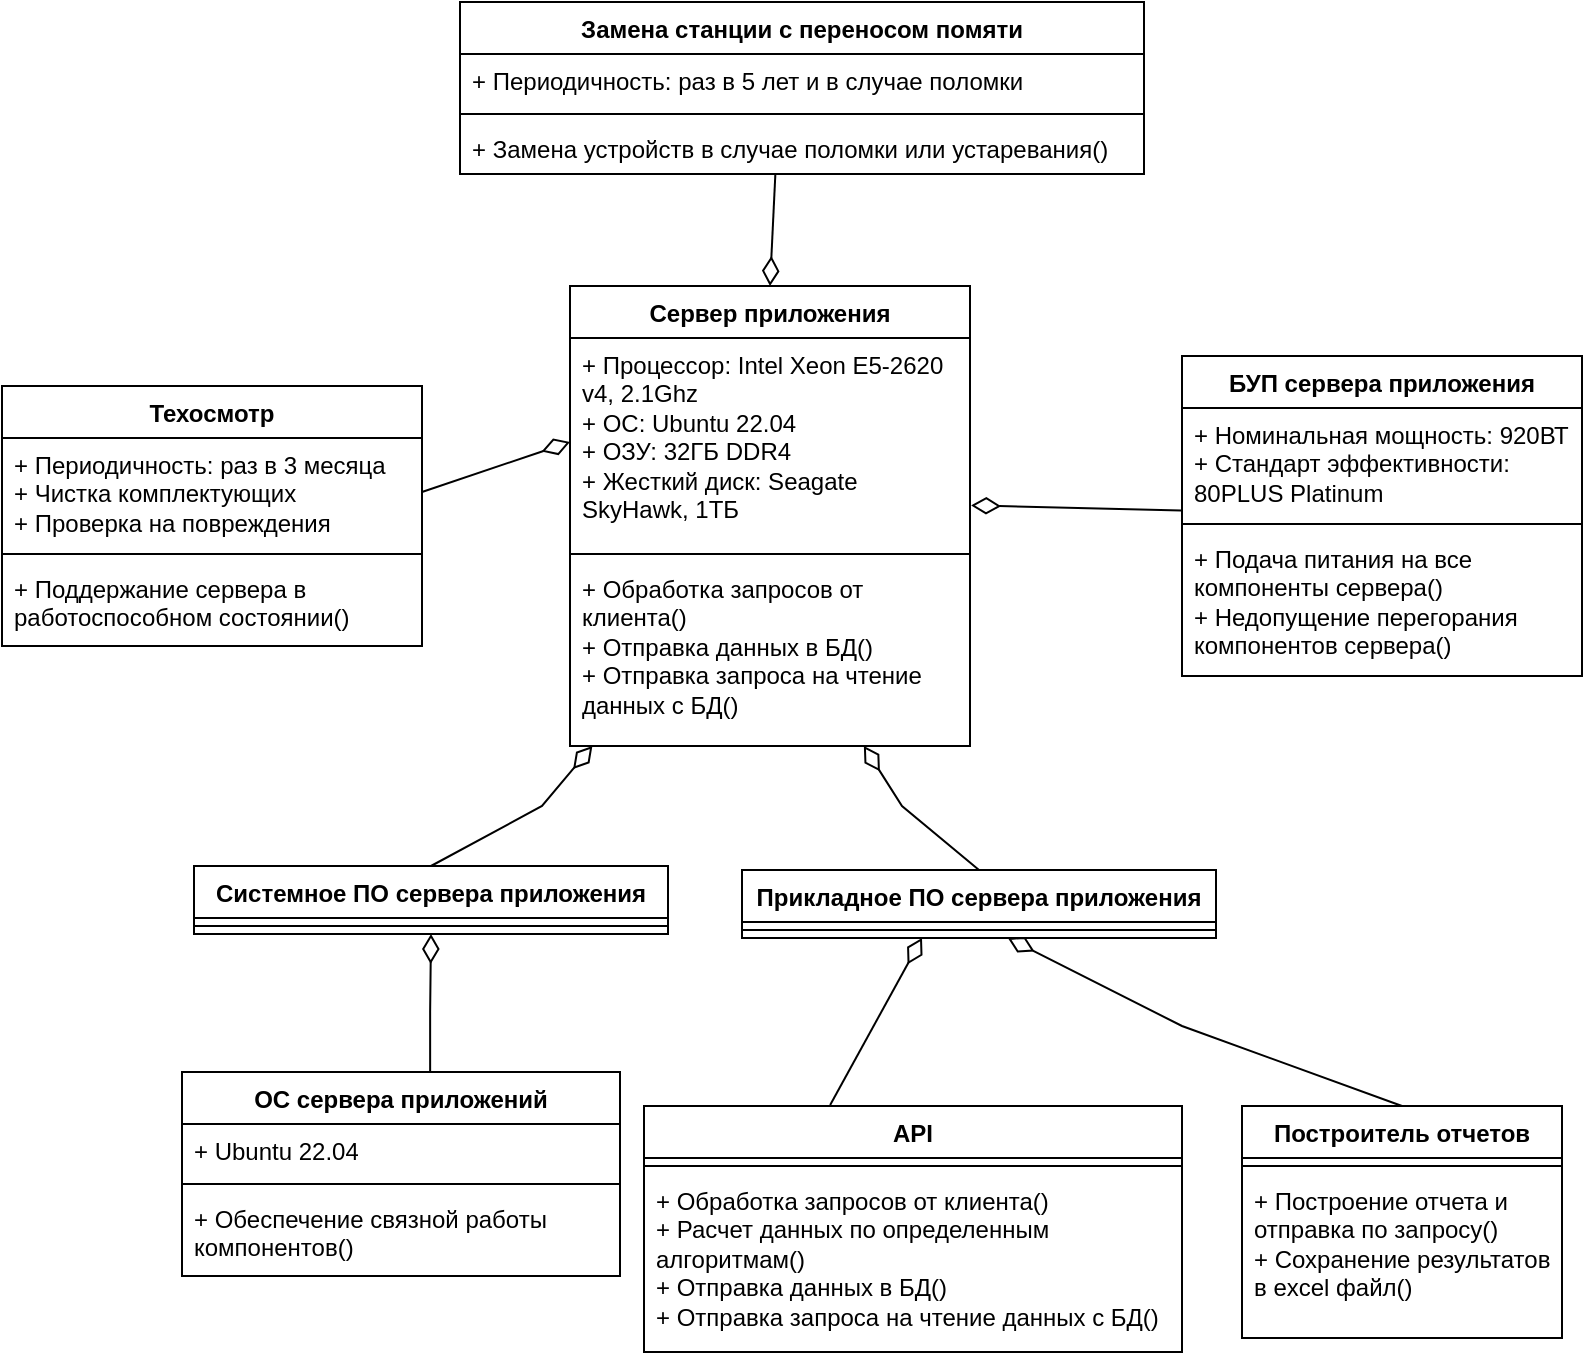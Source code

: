 <mxfile version="24.3.1" type="github">
  <diagram name="Страница — 1" id="x_ZmiwT3lmJcUMUvpO1Q">
    <mxGraphModel dx="1655" dy="909" grid="0" gridSize="10" guides="1" tooltips="1" connect="1" arrows="1" fold="1" page="1" pageScale="1" pageWidth="827" pageHeight="1169" math="0" shadow="0">
      <root>
        <mxCell id="0" />
        <mxCell id="1" parent="0" />
        <mxCell id="HpGI6_TfemV24gVL3P8E-1" value="Сервер приложения" style="swimlane;fontStyle=1;align=center;verticalAlign=top;childLayout=stackLayout;horizontal=1;startSize=26;horizontalStack=0;resizeParent=1;resizeParentMax=0;resizeLast=0;collapsible=1;marginBottom=0;whiteSpace=wrap;html=1;" vertex="1" parent="1">
          <mxGeometry x="299" y="160" width="200" height="230" as="geometry" />
        </mxCell>
        <mxCell id="HpGI6_TfemV24gVL3P8E-2" value="+ Процессор: Intel Xeon E5-2620 v4, 2.1Ghz&lt;div&gt;+ ОС: Ubuntu 22.04&lt;/div&gt;&lt;div&gt;+ ОЗУ: 32ГБ DDR4&lt;/div&gt;&lt;div&gt;+ Жесткий диск: Seagate SkyHawk, 1ТБ&lt;/div&gt;&lt;div&gt;&lt;br&gt;&lt;/div&gt;" style="text;strokeColor=none;fillColor=none;align=left;verticalAlign=top;spacingLeft=4;spacingRight=4;overflow=hidden;rotatable=0;points=[[0,0.5],[1,0.5]];portConstraint=eastwest;whiteSpace=wrap;html=1;" vertex="1" parent="HpGI6_TfemV24gVL3P8E-1">
          <mxGeometry y="26" width="200" height="104" as="geometry" />
        </mxCell>
        <mxCell id="HpGI6_TfemV24gVL3P8E-3" value="" style="line;strokeWidth=1;fillColor=none;align=left;verticalAlign=middle;spacingTop=-1;spacingLeft=3;spacingRight=3;rotatable=0;labelPosition=right;points=[];portConstraint=eastwest;strokeColor=inherit;" vertex="1" parent="HpGI6_TfemV24gVL3P8E-1">
          <mxGeometry y="130" width="200" height="8" as="geometry" />
        </mxCell>
        <mxCell id="HpGI6_TfemV24gVL3P8E-4" value="+ Обработка запросов от клиента()&lt;div&gt;+ Отправка данных в БД()&lt;/div&gt;&lt;div&gt;+ Отправка запроса на чтение данных с БД()&lt;/div&gt;" style="text;strokeColor=none;fillColor=none;align=left;verticalAlign=top;spacingLeft=4;spacingRight=4;overflow=hidden;rotatable=0;points=[[0,0.5],[1,0.5]];portConstraint=eastwest;whiteSpace=wrap;html=1;" vertex="1" parent="HpGI6_TfemV24gVL3P8E-1">
          <mxGeometry y="138" width="200" height="92" as="geometry" />
        </mxCell>
        <mxCell id="HpGI6_TfemV24gVL3P8E-5" value="Системное ПО сервера приложения" style="swimlane;fontStyle=1;align=center;verticalAlign=top;childLayout=stackLayout;horizontal=1;startSize=26;horizontalStack=0;resizeParent=1;resizeParentMax=0;resizeLast=0;collapsible=1;marginBottom=0;whiteSpace=wrap;html=1;" vertex="1" parent="1">
          <mxGeometry x="111" y="450" width="237" height="34" as="geometry" />
        </mxCell>
        <mxCell id="HpGI6_TfemV24gVL3P8E-6" value="" style="line;strokeWidth=1;fillColor=none;align=left;verticalAlign=middle;spacingTop=-1;spacingLeft=3;spacingRight=3;rotatable=0;labelPosition=right;points=[];portConstraint=eastwest;strokeColor=inherit;" vertex="1" parent="HpGI6_TfemV24gVL3P8E-5">
          <mxGeometry y="26" width="237" height="8" as="geometry" />
        </mxCell>
        <mxCell id="HpGI6_TfemV24gVL3P8E-7" value="Прикладное ПО сервера приложения" style="swimlane;fontStyle=1;align=center;verticalAlign=top;childLayout=stackLayout;horizontal=1;startSize=26;horizontalStack=0;resizeParent=1;resizeParentMax=0;resizeLast=0;collapsible=1;marginBottom=0;whiteSpace=wrap;html=1;" vertex="1" parent="1">
          <mxGeometry x="385" y="452" width="237" height="34" as="geometry" />
        </mxCell>
        <mxCell id="HpGI6_TfemV24gVL3P8E-8" value="" style="line;strokeWidth=1;fillColor=none;align=left;verticalAlign=middle;spacingTop=-1;spacingLeft=3;spacingRight=3;rotatable=0;labelPosition=right;points=[];portConstraint=eastwest;strokeColor=inherit;" vertex="1" parent="HpGI6_TfemV24gVL3P8E-7">
          <mxGeometry y="26" width="237" height="8" as="geometry" />
        </mxCell>
        <mxCell id="HpGI6_TfemV24gVL3P8E-9" value="ОС сервера приложений" style="swimlane;fontStyle=1;align=center;verticalAlign=top;childLayout=stackLayout;horizontal=1;startSize=26;horizontalStack=0;resizeParent=1;resizeParentMax=0;resizeLast=0;collapsible=1;marginBottom=0;whiteSpace=wrap;html=1;" vertex="1" parent="1">
          <mxGeometry x="105" y="553" width="219" height="102" as="geometry" />
        </mxCell>
        <mxCell id="HpGI6_TfemV24gVL3P8E-10" value="+ Ubuntu 22.04" style="text;strokeColor=none;fillColor=none;align=left;verticalAlign=top;spacingLeft=4;spacingRight=4;overflow=hidden;rotatable=0;points=[[0,0.5],[1,0.5]];portConstraint=eastwest;whiteSpace=wrap;html=1;" vertex="1" parent="HpGI6_TfemV24gVL3P8E-9">
          <mxGeometry y="26" width="219" height="26" as="geometry" />
        </mxCell>
        <mxCell id="HpGI6_TfemV24gVL3P8E-11" value="" style="line;strokeWidth=1;fillColor=none;align=left;verticalAlign=middle;spacingTop=-1;spacingLeft=3;spacingRight=3;rotatable=0;labelPosition=right;points=[];portConstraint=eastwest;strokeColor=inherit;" vertex="1" parent="HpGI6_TfemV24gVL3P8E-9">
          <mxGeometry y="52" width="219" height="8" as="geometry" />
        </mxCell>
        <mxCell id="HpGI6_TfemV24gVL3P8E-12" value="+ Обеспечение связной работы компонентов()" style="text;strokeColor=none;fillColor=none;align=left;verticalAlign=top;spacingLeft=4;spacingRight=4;overflow=hidden;rotatable=0;points=[[0,0.5],[1,0.5]];portConstraint=eastwest;whiteSpace=wrap;html=1;" vertex="1" parent="HpGI6_TfemV24gVL3P8E-9">
          <mxGeometry y="60" width="219" height="42" as="geometry" />
        </mxCell>
        <mxCell id="HpGI6_TfemV24gVL3P8E-13" value="API" style="swimlane;fontStyle=1;align=center;verticalAlign=top;childLayout=stackLayout;horizontal=1;startSize=26;horizontalStack=0;resizeParent=1;resizeParentMax=0;resizeLast=0;collapsible=1;marginBottom=0;whiteSpace=wrap;html=1;" vertex="1" parent="1">
          <mxGeometry x="336" y="570" width="269" height="123" as="geometry" />
        </mxCell>
        <mxCell id="HpGI6_TfemV24gVL3P8E-14" value="" style="line;strokeWidth=1;fillColor=none;align=left;verticalAlign=middle;spacingTop=-1;spacingLeft=3;spacingRight=3;rotatable=0;labelPosition=right;points=[];portConstraint=eastwest;strokeColor=inherit;" vertex="1" parent="HpGI6_TfemV24gVL3P8E-13">
          <mxGeometry y="26" width="269" height="8" as="geometry" />
        </mxCell>
        <mxCell id="HpGI6_TfemV24gVL3P8E-15" value="+ Обработка запросов от клиента()&lt;div&gt;+ Расчет данных по определенным алгоритмам()&lt;/div&gt;&lt;div&gt;&lt;div&gt;+ Отправка данных в БД()&lt;/div&gt;&lt;div&gt;+ Отправка запроса на чтение данных с БД()&lt;/div&gt;&lt;/div&gt;" style="text;strokeColor=none;fillColor=none;align=left;verticalAlign=top;spacingLeft=4;spacingRight=4;overflow=hidden;rotatable=0;points=[[0,0.5],[1,0.5]];portConstraint=eastwest;whiteSpace=wrap;html=1;" vertex="1" parent="HpGI6_TfemV24gVL3P8E-13">
          <mxGeometry y="34" width="269" height="89" as="geometry" />
        </mxCell>
        <mxCell id="HpGI6_TfemV24gVL3P8E-16" value="" style="endArrow=diamondThin;endFill=0;endSize=12;html=1;rounded=0;entryX=0.5;entryY=1;entryDx=0;entryDy=0;" edge="1" parent="1" target="HpGI6_TfemV24gVL3P8E-5">
          <mxGeometry width="160" relative="1" as="geometry">
            <mxPoint x="229.07" y="553" as="sourcePoint" />
            <mxPoint x="229.07" y="487" as="targetPoint" />
            <Array as="points">
              <mxPoint x="229.07" y="523" />
            </Array>
          </mxGeometry>
        </mxCell>
        <mxCell id="HpGI6_TfemV24gVL3P8E-17" value="" style="endArrow=diamondThin;endFill=0;endSize=12;html=1;rounded=0;exitX=0.346;exitY=-0.004;exitDx=0;exitDy=0;exitPerimeter=0;" edge="1" parent="1" source="HpGI6_TfemV24gVL3P8E-13">
          <mxGeometry width="160" relative="1" as="geometry">
            <mxPoint x="475" y="566" as="sourcePoint" />
            <mxPoint x="475" y="486" as="targetPoint" />
            <Array as="points" />
          </mxGeometry>
        </mxCell>
        <mxCell id="HpGI6_TfemV24gVL3P8E-18" value="Построитель отчетов" style="swimlane;fontStyle=1;align=center;verticalAlign=top;childLayout=stackLayout;horizontal=1;startSize=26;horizontalStack=0;resizeParent=1;resizeParentMax=0;resizeLast=0;collapsible=1;marginBottom=0;whiteSpace=wrap;html=1;" vertex="1" parent="1">
          <mxGeometry x="635" y="570" width="160" height="116" as="geometry" />
        </mxCell>
        <mxCell id="HpGI6_TfemV24gVL3P8E-19" value="" style="line;strokeWidth=1;fillColor=none;align=left;verticalAlign=middle;spacingTop=-1;spacingLeft=3;spacingRight=3;rotatable=0;labelPosition=right;points=[];portConstraint=eastwest;strokeColor=inherit;" vertex="1" parent="HpGI6_TfemV24gVL3P8E-18">
          <mxGeometry y="26" width="160" height="8" as="geometry" />
        </mxCell>
        <mxCell id="HpGI6_TfemV24gVL3P8E-20" value="+ Построение отчета и отправка по запросу()&lt;div&gt;+ Сохранение результатов в excel файл()&lt;/div&gt;" style="text;strokeColor=none;fillColor=none;align=left;verticalAlign=top;spacingLeft=4;spacingRight=4;overflow=hidden;rotatable=0;points=[[0,0.5],[1,0.5]];portConstraint=eastwest;whiteSpace=wrap;html=1;" vertex="1" parent="HpGI6_TfemV24gVL3P8E-18">
          <mxGeometry y="34" width="160" height="82" as="geometry" />
        </mxCell>
        <mxCell id="HpGI6_TfemV24gVL3P8E-21" value="" style="endArrow=diamondThin;endFill=0;endSize=12;html=1;rounded=0;entryX=0.5;entryY=1;entryDx=0;entryDy=0;exitX=0.5;exitY=0;exitDx=0;exitDy=0;" edge="1" parent="1" source="HpGI6_TfemV24gVL3P8E-18">
          <mxGeometry width="160" relative="1" as="geometry">
            <mxPoint x="517" y="610" as="sourcePoint" />
            <mxPoint x="517.93" y="486" as="targetPoint" />
            <Array as="points">
              <mxPoint x="605" y="530" />
            </Array>
          </mxGeometry>
        </mxCell>
        <mxCell id="HpGI6_TfemV24gVL3P8E-22" value="" style="endArrow=diamondThin;endFill=0;endSize=12;html=1;rounded=0;entryX=0.056;entryY=1;entryDx=0;entryDy=0;entryPerimeter=0;exitX=0.5;exitY=0;exitDx=0;exitDy=0;" edge="1" parent="1" source="HpGI6_TfemV24gVL3P8E-5" target="HpGI6_TfemV24gVL3P8E-4">
          <mxGeometry width="160" relative="1" as="geometry">
            <mxPoint x="255.0" y="452" as="sourcePoint" />
            <mxPoint x="255.93" y="383" as="targetPoint" />
            <Array as="points">
              <mxPoint x="285" y="420" />
            </Array>
          </mxGeometry>
        </mxCell>
        <mxCell id="HpGI6_TfemV24gVL3P8E-23" value="" style="endArrow=diamondThin;endFill=0;endSize=12;html=1;rounded=0;entryX=0.5;entryY=1;entryDx=0;entryDy=0;exitX=0.5;exitY=0;exitDx=0;exitDy=0;" edge="1" parent="1" source="HpGI6_TfemV24gVL3P8E-7">
          <mxGeometry width="160" relative="1" as="geometry">
            <mxPoint x="445.0" y="459" as="sourcePoint" />
            <mxPoint x="445.93" y="390" as="targetPoint" />
            <Array as="points">
              <mxPoint x="465" y="420" />
            </Array>
          </mxGeometry>
        </mxCell>
        <mxCell id="HpGI6_TfemV24gVL3P8E-24" value="БУП сервера приложения" style="swimlane;fontStyle=1;align=center;verticalAlign=top;childLayout=stackLayout;horizontal=1;startSize=26;horizontalStack=0;resizeParent=1;resizeParentMax=0;resizeLast=0;collapsible=1;marginBottom=0;whiteSpace=wrap;html=1;" vertex="1" parent="1">
          <mxGeometry x="605" y="195" width="200" height="160" as="geometry" />
        </mxCell>
        <mxCell id="HpGI6_TfemV24gVL3P8E-25" value="+ Номинальная мощность: 920ВТ&lt;div&gt;+ Стандарт эффективности: 80PLUS Platinum&lt;/div&gt;" style="text;strokeColor=none;fillColor=none;align=left;verticalAlign=top;spacingLeft=4;spacingRight=4;overflow=hidden;rotatable=0;points=[[0,0.5],[1,0.5]];portConstraint=eastwest;whiteSpace=wrap;html=1;" vertex="1" parent="HpGI6_TfemV24gVL3P8E-24">
          <mxGeometry y="26" width="200" height="54" as="geometry" />
        </mxCell>
        <mxCell id="HpGI6_TfemV24gVL3P8E-26" value="" style="line;strokeWidth=1;fillColor=none;align=left;verticalAlign=middle;spacingTop=-1;spacingLeft=3;spacingRight=3;rotatable=0;labelPosition=right;points=[];portConstraint=eastwest;strokeColor=inherit;" vertex="1" parent="HpGI6_TfemV24gVL3P8E-24">
          <mxGeometry y="80" width="200" height="8" as="geometry" />
        </mxCell>
        <mxCell id="HpGI6_TfemV24gVL3P8E-27" value="+ Подача питания на все компоненты сервера()&lt;div&gt;+ Недопущение перегорания компонентов сервера()&lt;/div&gt;" style="text;strokeColor=none;fillColor=none;align=left;verticalAlign=top;spacingLeft=4;spacingRight=4;overflow=hidden;rotatable=0;points=[[0,0.5],[1,0.5]];portConstraint=eastwest;whiteSpace=wrap;html=1;" vertex="1" parent="HpGI6_TfemV24gVL3P8E-24">
          <mxGeometry y="88" width="200" height="72" as="geometry" />
        </mxCell>
        <mxCell id="HpGI6_TfemV24gVL3P8E-28" value="" style="endArrow=diamondThin;endFill=0;endSize=12;html=1;rounded=0;entryX=1.003;entryY=0.805;entryDx=0;entryDy=0;entryPerimeter=0;exitX=-0.002;exitY=0.949;exitDx=0;exitDy=0;exitPerimeter=0;" edge="1" parent="1" source="HpGI6_TfemV24gVL3P8E-25" target="HpGI6_TfemV24gVL3P8E-2">
          <mxGeometry width="160" relative="1" as="geometry">
            <mxPoint x="552.54" y="374" as="sourcePoint" />
            <mxPoint x="553.47" y="250" as="targetPoint" />
            <Array as="points" />
          </mxGeometry>
        </mxCell>
        <mxCell id="HpGI6_TfemV24gVL3P8E-29" value="Техосмотр" style="swimlane;fontStyle=1;align=center;verticalAlign=top;childLayout=stackLayout;horizontal=1;startSize=26;horizontalStack=0;resizeParent=1;resizeParentMax=0;resizeLast=0;collapsible=1;marginBottom=0;whiteSpace=wrap;html=1;" vertex="1" parent="1">
          <mxGeometry x="15" y="210" width="210" height="130" as="geometry" />
        </mxCell>
        <mxCell id="HpGI6_TfemV24gVL3P8E-30" value="+ Периодичность: раз в 3 месяца&lt;div&gt;+ Чистка комплектующих&lt;/div&gt;&lt;div&gt;+ Проверка на повреждения&lt;/div&gt;" style="text;strokeColor=none;fillColor=none;align=left;verticalAlign=top;spacingLeft=4;spacingRight=4;overflow=hidden;rotatable=0;points=[[0,0.5],[1,0.5]];portConstraint=eastwest;whiteSpace=wrap;html=1;" vertex="1" parent="HpGI6_TfemV24gVL3P8E-29">
          <mxGeometry y="26" width="210" height="54" as="geometry" />
        </mxCell>
        <mxCell id="HpGI6_TfemV24gVL3P8E-31" value="" style="line;strokeWidth=1;fillColor=none;align=left;verticalAlign=middle;spacingTop=-1;spacingLeft=3;spacingRight=3;rotatable=0;labelPosition=right;points=[];portConstraint=eastwest;strokeColor=inherit;" vertex="1" parent="HpGI6_TfemV24gVL3P8E-29">
          <mxGeometry y="80" width="210" height="8" as="geometry" />
        </mxCell>
        <mxCell id="HpGI6_TfemV24gVL3P8E-32" value="+ Поддержание сервера в работоспособном состоянии()" style="text;strokeColor=none;fillColor=none;align=left;verticalAlign=top;spacingLeft=4;spacingRight=4;overflow=hidden;rotatable=0;points=[[0,0.5],[1,0.5]];portConstraint=eastwest;whiteSpace=wrap;html=1;" vertex="1" parent="HpGI6_TfemV24gVL3P8E-29">
          <mxGeometry y="88" width="210" height="42" as="geometry" />
        </mxCell>
        <mxCell id="HpGI6_TfemV24gVL3P8E-33" value="" style="endArrow=diamondThin;endFill=0;endSize=12;html=1;rounded=0;entryX=0;entryY=0.5;entryDx=0;entryDy=0;exitX=1;exitY=0.5;exitDx=0;exitDy=0;" edge="1" parent="1" source="HpGI6_TfemV24gVL3P8E-30" target="HpGI6_TfemV24gVL3P8E-2">
          <mxGeometry width="160" relative="1" as="geometry">
            <mxPoint x="340" y="322" as="sourcePoint" />
            <mxPoint x="235" y="320" as="targetPoint" />
            <Array as="points" />
          </mxGeometry>
        </mxCell>
        <mxCell id="HpGI6_TfemV24gVL3P8E-34" value="Замена станции с переносом помяти" style="swimlane;fontStyle=1;align=center;verticalAlign=top;childLayout=stackLayout;horizontal=1;startSize=26;horizontalStack=0;resizeParent=1;resizeParentMax=0;resizeLast=0;collapsible=1;marginBottom=0;whiteSpace=wrap;html=1;" vertex="1" parent="1">
          <mxGeometry x="244" y="18" width="342" height="86" as="geometry" />
        </mxCell>
        <mxCell id="HpGI6_TfemV24gVL3P8E-35" value="+ Периодичность: раз в 5 лет и в случае поломки" style="text;strokeColor=none;fillColor=none;align=left;verticalAlign=top;spacingLeft=4;spacingRight=4;overflow=hidden;rotatable=0;points=[[0,0.5],[1,0.5]];portConstraint=eastwest;whiteSpace=wrap;html=1;" vertex="1" parent="HpGI6_TfemV24gVL3P8E-34">
          <mxGeometry y="26" width="342" height="26" as="geometry" />
        </mxCell>
        <mxCell id="HpGI6_TfemV24gVL3P8E-36" value="" style="line;strokeWidth=1;fillColor=none;align=left;verticalAlign=middle;spacingTop=-1;spacingLeft=3;spacingRight=3;rotatable=0;labelPosition=right;points=[];portConstraint=eastwest;strokeColor=inherit;" vertex="1" parent="HpGI6_TfemV24gVL3P8E-34">
          <mxGeometry y="52" width="342" height="8" as="geometry" />
        </mxCell>
        <mxCell id="HpGI6_TfemV24gVL3P8E-37" value="+ Замена устройств в случае поломки или устаревания()" style="text;strokeColor=none;fillColor=none;align=left;verticalAlign=top;spacingLeft=4;spacingRight=4;overflow=hidden;rotatable=0;points=[[0,0.5],[1,0.5]];portConstraint=eastwest;whiteSpace=wrap;html=1;" vertex="1" parent="HpGI6_TfemV24gVL3P8E-34">
          <mxGeometry y="60" width="342" height="26" as="geometry" />
        </mxCell>
        <mxCell id="HpGI6_TfemV24gVL3P8E-39" value="" style="endArrow=diamondThin;endFill=0;endSize=12;html=1;rounded=0;entryX=0.5;entryY=0;entryDx=0;entryDy=0;exitX=0.461;exitY=1.017;exitDx=0;exitDy=0;exitPerimeter=0;" edge="1" parent="1" source="HpGI6_TfemV24gVL3P8E-37" target="HpGI6_TfemV24gVL3P8E-1">
          <mxGeometry width="160" relative="1" as="geometry">
            <mxPoint x="523" y="147" as="sourcePoint" />
            <mxPoint x="418" y="145" as="targetPoint" />
            <Array as="points" />
          </mxGeometry>
        </mxCell>
      </root>
    </mxGraphModel>
  </diagram>
</mxfile>
